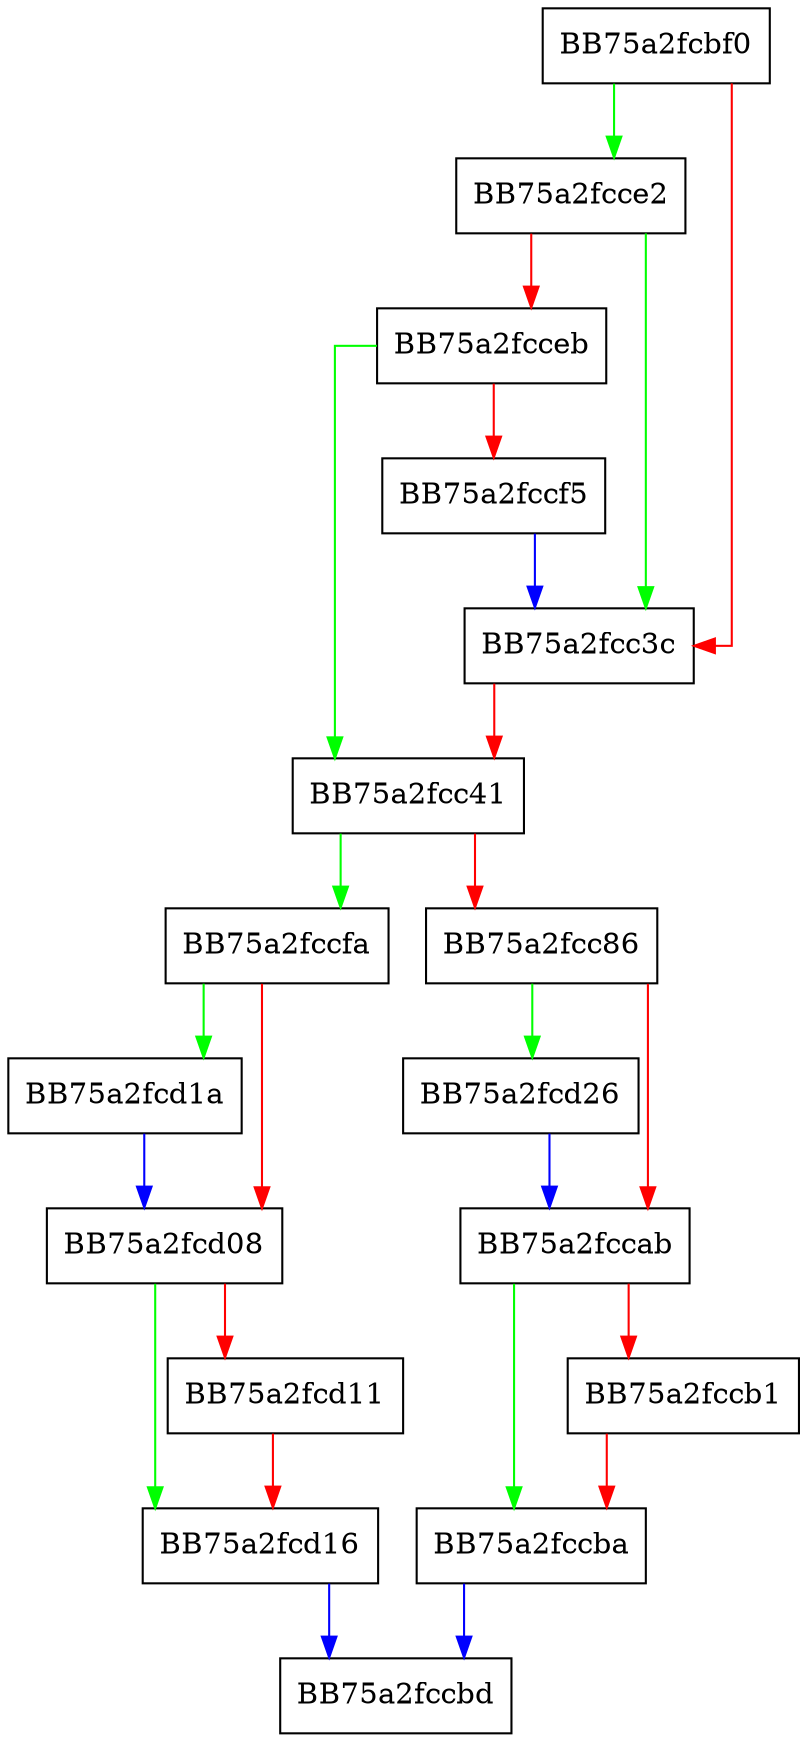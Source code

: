 digraph RpfAPI_PathToWin32PathW {
  node [shape="box"];
  graph [splines=ortho];
  BB75a2fcbf0 -> BB75a2fcce2 [color="green"];
  BB75a2fcbf0 -> BB75a2fcc3c [color="red"];
  BB75a2fcc3c -> BB75a2fcc41 [color="red"];
  BB75a2fcc41 -> BB75a2fccfa [color="green"];
  BB75a2fcc41 -> BB75a2fcc86 [color="red"];
  BB75a2fcc86 -> BB75a2fcd26 [color="green"];
  BB75a2fcc86 -> BB75a2fccab [color="red"];
  BB75a2fccab -> BB75a2fccba [color="green"];
  BB75a2fccab -> BB75a2fccb1 [color="red"];
  BB75a2fccb1 -> BB75a2fccba [color="red"];
  BB75a2fccba -> BB75a2fccbd [color="blue"];
  BB75a2fcce2 -> BB75a2fcc3c [color="green"];
  BB75a2fcce2 -> BB75a2fcceb [color="red"];
  BB75a2fcceb -> BB75a2fcc41 [color="green"];
  BB75a2fcceb -> BB75a2fccf5 [color="red"];
  BB75a2fccf5 -> BB75a2fcc3c [color="blue"];
  BB75a2fccfa -> BB75a2fcd1a [color="green"];
  BB75a2fccfa -> BB75a2fcd08 [color="red"];
  BB75a2fcd08 -> BB75a2fcd16 [color="green"];
  BB75a2fcd08 -> BB75a2fcd11 [color="red"];
  BB75a2fcd11 -> BB75a2fcd16 [color="red"];
  BB75a2fcd16 -> BB75a2fccbd [color="blue"];
  BB75a2fcd1a -> BB75a2fcd08 [color="blue"];
  BB75a2fcd26 -> BB75a2fccab [color="blue"];
}